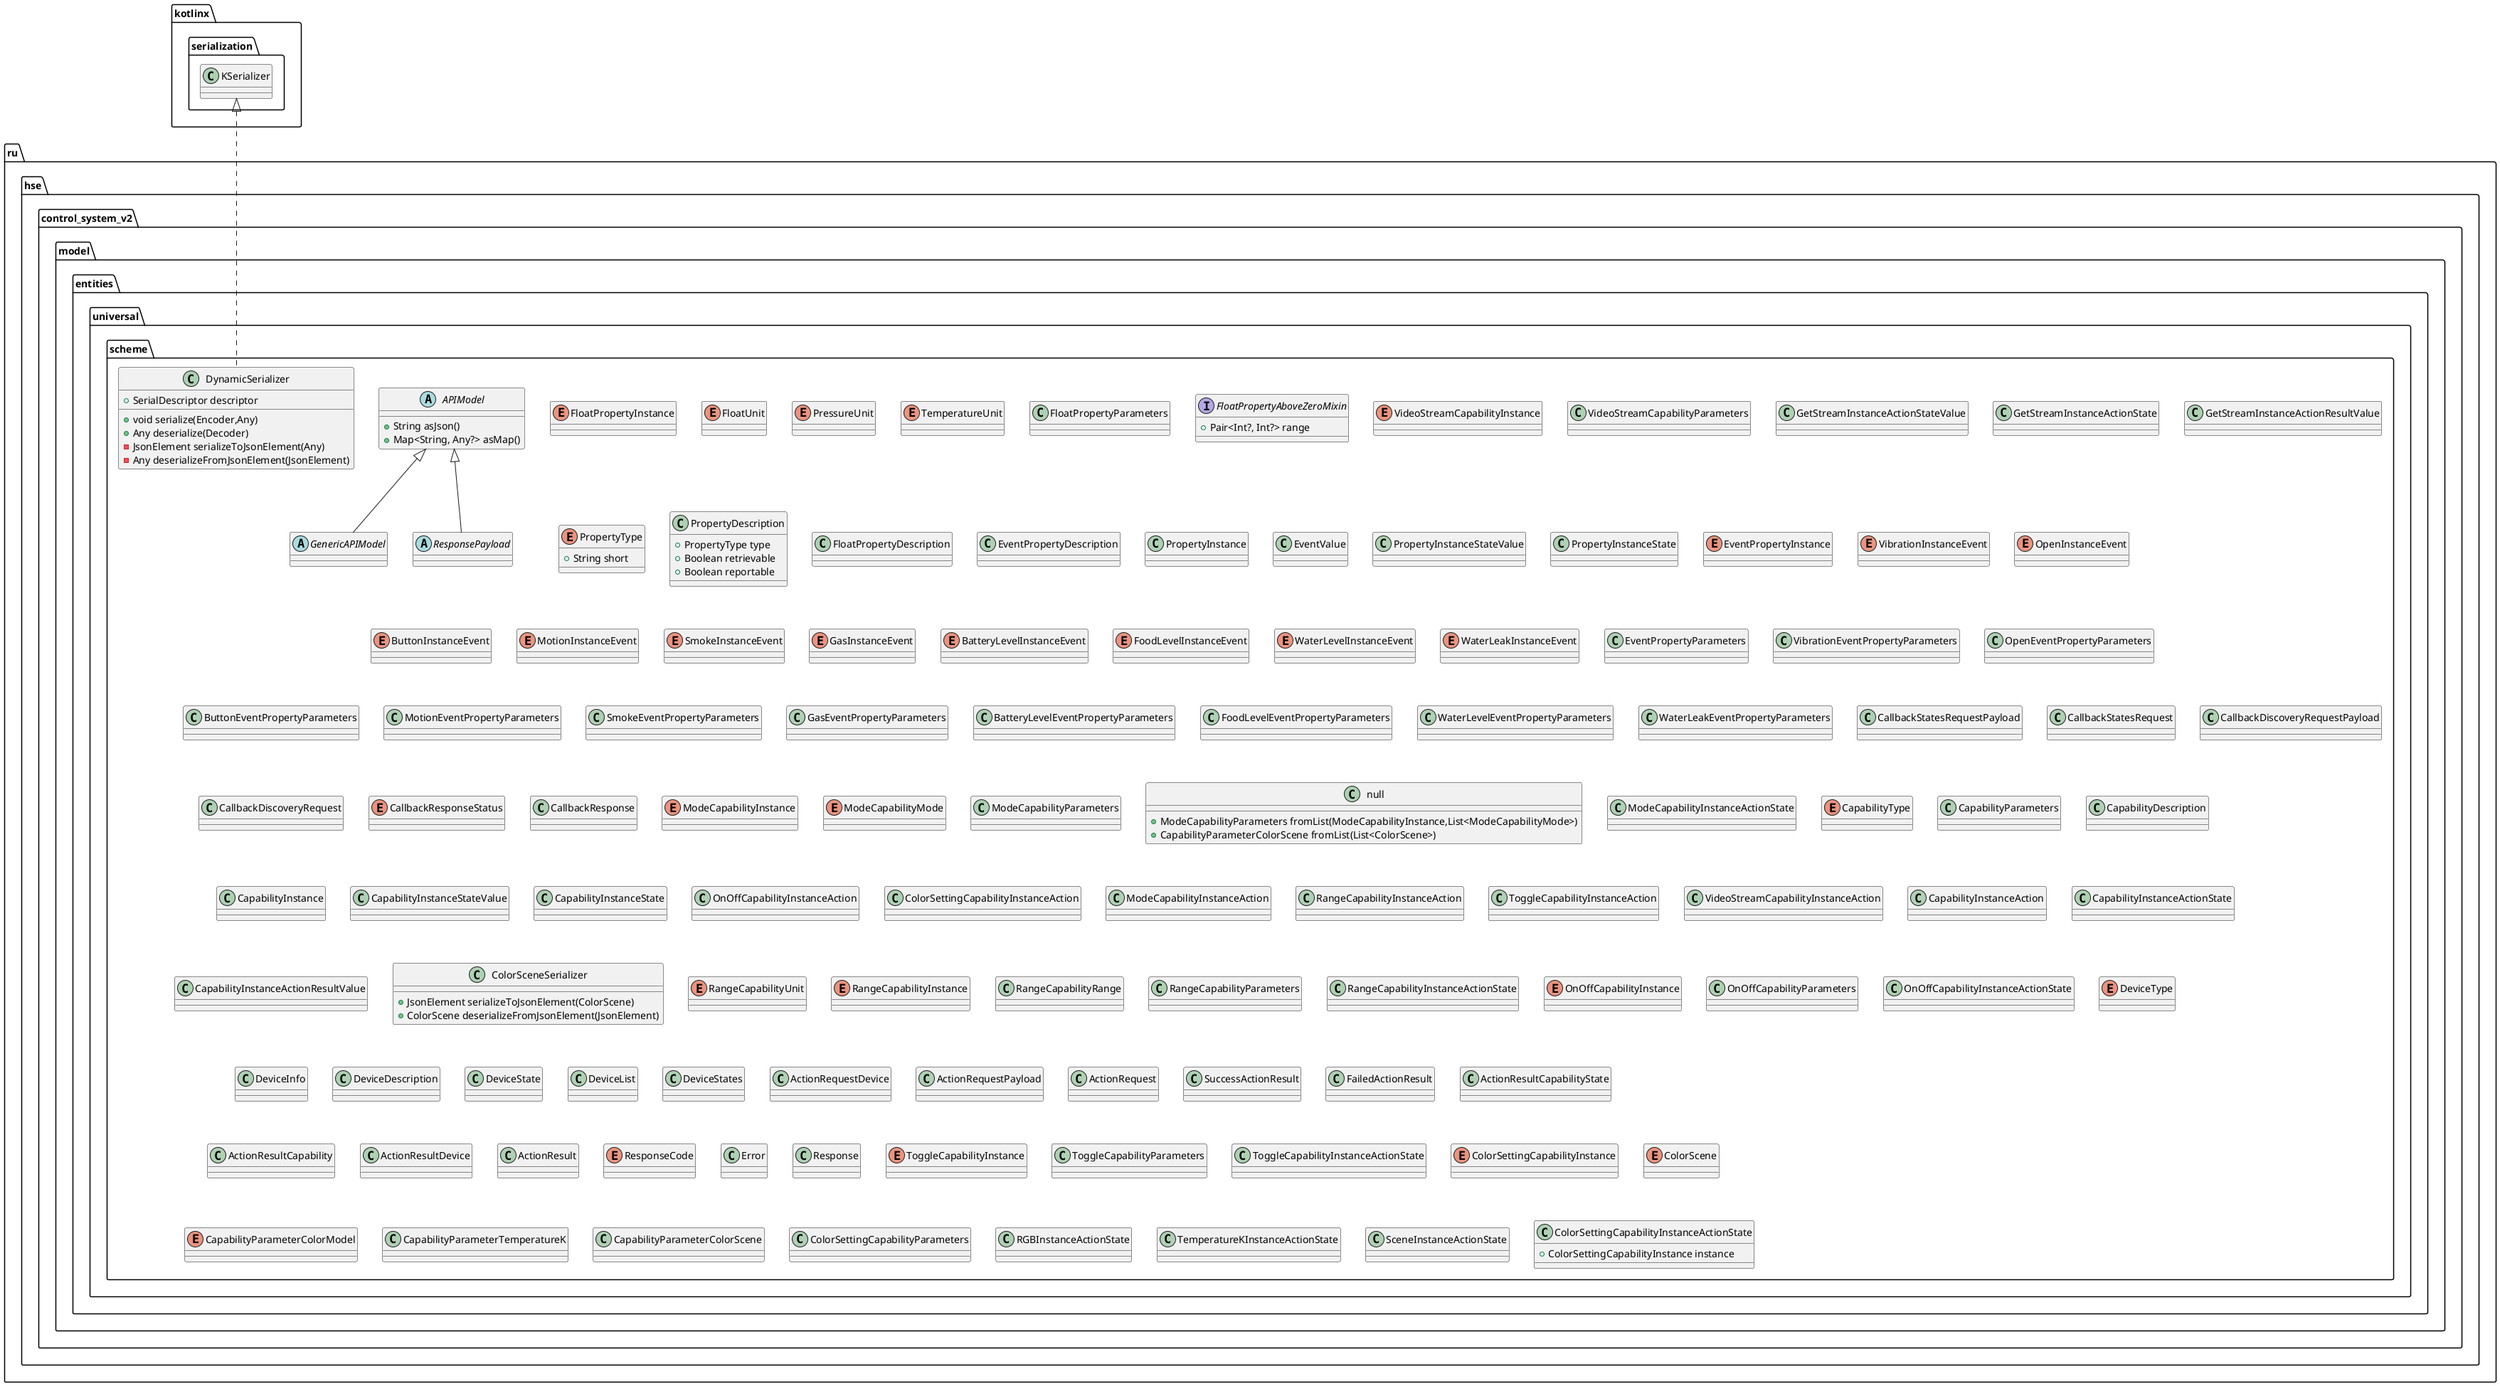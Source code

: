 @startuml
enum ru.hse.control_system_v2.model.entities.universal.scheme.FloatPropertyInstance {
}
enum ru.hse.control_system_v2.model.entities.universal.scheme.FloatUnit {
}
enum ru.hse.control_system_v2.model.entities.universal.scheme.PressureUnit {
}
enum ru.hse.control_system_v2.model.entities.universal.scheme.TemperatureUnit {
}
class ru.hse.control_system_v2.model.entities.universal.scheme.FloatPropertyParameters {
}
interface ru.hse.control_system_v2.model.entities.universal.scheme.FloatPropertyAboveZeroMixin {
+ Pair<Int?, Int?> range
}

abstract class ru.hse.control_system_v2.model.entities.universal.scheme.APIModel {
+ String asJson()
+ Map<String, Any?> asMap()
}

abstract class ru.hse.control_system_v2.model.entities.universal.scheme.GenericAPIModel {
}
enum ru.hse.control_system_v2.model.entities.universal.scheme.VideoStreamCapabilityInstance {
}
class ru.hse.control_system_v2.model.entities.universal.scheme.VideoStreamCapabilityParameters {
}
class ru.hse.control_system_v2.model.entities.universal.scheme.GetStreamInstanceActionStateValue {
}
class ru.hse.control_system_v2.model.entities.universal.scheme.GetStreamInstanceActionState {
}
class ru.hse.control_system_v2.model.entities.universal.scheme.GetStreamInstanceActionResultValue {
}
enum ru.hse.control_system_v2.model.entities.universal.scheme.PropertyType {
+ String short
}

class ru.hse.control_system_v2.model.entities.universal.scheme.PropertyDescription {
+ PropertyType type
+ Boolean retrievable
+ Boolean reportable
}

class ru.hse.control_system_v2.model.entities.universal.scheme.FloatPropertyDescription {
}
class ru.hse.control_system_v2.model.entities.universal.scheme.EventPropertyDescription {
}
class ru.hse.control_system_v2.model.entities.universal.scheme.PropertyInstance {
}
class ru.hse.control_system_v2.model.entities.universal.scheme.EventValue {
}
class ru.hse.control_system_v2.model.entities.universal.scheme.PropertyInstanceStateValue {
}
class ru.hse.control_system_v2.model.entities.universal.scheme.PropertyInstanceState {
}
enum ru.hse.control_system_v2.model.entities.universal.scheme.EventPropertyInstance {
}
enum ru.hse.control_system_v2.model.entities.universal.scheme.VibrationInstanceEvent {
}
enum ru.hse.control_system_v2.model.entities.universal.scheme.OpenInstanceEvent {
}
enum ru.hse.control_system_v2.model.entities.universal.scheme.ButtonInstanceEvent {
}
enum ru.hse.control_system_v2.model.entities.universal.scheme.MotionInstanceEvent {
}
enum ru.hse.control_system_v2.model.entities.universal.scheme.SmokeInstanceEvent {
}
enum ru.hse.control_system_v2.model.entities.universal.scheme.GasInstanceEvent {
}
enum ru.hse.control_system_v2.model.entities.universal.scheme.BatteryLevelInstanceEvent {
}
enum ru.hse.control_system_v2.model.entities.universal.scheme.FoodLevelInstanceEvent {
}
enum ru.hse.control_system_v2.model.entities.universal.scheme.WaterLevelInstanceEvent {
}
enum ru.hse.control_system_v2.model.entities.universal.scheme.WaterLeakInstanceEvent {
}
class ru.hse.control_system_v2.model.entities.universal.scheme.EventPropertyParameters {
}
class ru.hse.control_system_v2.model.entities.universal.scheme.VibrationEventPropertyParameters {
}
class ru.hse.control_system_v2.model.entities.universal.scheme.OpenEventPropertyParameters {
}
class ru.hse.control_system_v2.model.entities.universal.scheme.ButtonEventPropertyParameters {
}
class ru.hse.control_system_v2.model.entities.universal.scheme.MotionEventPropertyParameters {
}
class ru.hse.control_system_v2.model.entities.universal.scheme.SmokeEventPropertyParameters {
}
class ru.hse.control_system_v2.model.entities.universal.scheme.GasEventPropertyParameters {
}
class ru.hse.control_system_v2.model.entities.universal.scheme.BatteryLevelEventPropertyParameters {
}
class ru.hse.control_system_v2.model.entities.universal.scheme.FoodLevelEventPropertyParameters {
}
class ru.hse.control_system_v2.model.entities.universal.scheme.WaterLevelEventPropertyParameters {
}
class ru.hse.control_system_v2.model.entities.universal.scheme.WaterLeakEventPropertyParameters {
}
class ru.hse.control_system_v2.model.entities.universal.scheme.CallbackStatesRequestPayload {
}
class ru.hse.control_system_v2.model.entities.universal.scheme.CallbackStatesRequest {
}
class ru.hse.control_system_v2.model.entities.universal.scheme.CallbackDiscoveryRequestPayload {
}
class ru.hse.control_system_v2.model.entities.universal.scheme.CallbackDiscoveryRequest {
}
enum ru.hse.control_system_v2.model.entities.universal.scheme.CallbackResponseStatus {
}
class ru.hse.control_system_v2.model.entities.universal.scheme.CallbackResponse {
}
enum ru.hse.control_system_v2.model.entities.universal.scheme.ModeCapabilityInstance {
}
enum ru.hse.control_system_v2.model.entities.universal.scheme.ModeCapabilityMode {
}
class ru.hse.control_system_v2.model.entities.universal.scheme.ModeCapabilityParameters {
}
class ru.hse.control_system_v2.model.entities.universal.scheme.null {
+ ModeCapabilityParameters fromList(ModeCapabilityInstance,List<ModeCapabilityMode>)
}

class ru.hse.control_system_v2.model.entities.universal.scheme.ModeCapabilityInstanceActionState {
}
enum ru.hse.control_system_v2.model.entities.universal.scheme.CapabilityType {
}
class ru.hse.control_system_v2.model.entities.universal.scheme.CapabilityParameters {
}
class ru.hse.control_system_v2.model.entities.universal.scheme.CapabilityDescription {
}
class ru.hse.control_system_v2.model.entities.universal.scheme.CapabilityInstance {
}
class ru.hse.control_system_v2.model.entities.universal.scheme.CapabilityInstanceStateValue {
}
class ru.hse.control_system_v2.model.entities.universal.scheme.CapabilityInstanceState {
}
class ru.hse.control_system_v2.model.entities.universal.scheme.OnOffCapabilityInstanceAction {
}
class ru.hse.control_system_v2.model.entities.universal.scheme.ColorSettingCapabilityInstanceAction {
}
class ru.hse.control_system_v2.model.entities.universal.scheme.ModeCapabilityInstanceAction {
}
class ru.hse.control_system_v2.model.entities.universal.scheme.RangeCapabilityInstanceAction {
}
class ru.hse.control_system_v2.model.entities.universal.scheme.ToggleCapabilityInstanceAction {
}
class ru.hse.control_system_v2.model.entities.universal.scheme.VideoStreamCapabilityInstanceAction {
}
class ru.hse.control_system_v2.model.entities.universal.scheme.CapabilityInstanceAction {
}
class ru.hse.control_system_v2.model.entities.universal.scheme.CapabilityInstanceActionState {
}
class ru.hse.control_system_v2.model.entities.universal.scheme.CapabilityInstanceActionResultValue {
}
class ru.hse.control_system_v2.model.entities.universal.scheme.DynamicSerializer {
+ SerialDescriptor descriptor
+ void serialize(Encoder,Any)
+ Any deserialize(Decoder)
- JsonElement serializeToJsonElement(Any)
- Any deserializeFromJsonElement(JsonElement)
}


class ru.hse.control_system_v2.model.entities.universal.scheme.ColorSceneSerializer {
+ JsonElement serializeToJsonElement(ColorScene)
+ ColorScene deserializeFromJsonElement(JsonElement)
}

enum ru.hse.control_system_v2.model.entities.universal.scheme.RangeCapabilityUnit {
}
enum ru.hse.control_system_v2.model.entities.universal.scheme.RangeCapabilityInstance {
}
class ru.hse.control_system_v2.model.entities.universal.scheme.RangeCapabilityRange {
}
class ru.hse.control_system_v2.model.entities.universal.scheme.RangeCapabilityParameters {
}
class ru.hse.control_system_v2.model.entities.universal.scheme.RangeCapabilityInstanceActionState {
}
enum ru.hse.control_system_v2.model.entities.universal.scheme.OnOffCapabilityInstance {
}
class ru.hse.control_system_v2.model.entities.universal.scheme.OnOffCapabilityParameters {
}
class ru.hse.control_system_v2.model.entities.universal.scheme.OnOffCapabilityInstanceActionState {
}
enum ru.hse.control_system_v2.model.entities.universal.scheme.DeviceType {
}
class ru.hse.control_system_v2.model.entities.universal.scheme.DeviceInfo {
}
class ru.hse.control_system_v2.model.entities.universal.scheme.DeviceDescription {
}
class ru.hse.control_system_v2.model.entities.universal.scheme.DeviceState {
}
class ru.hse.control_system_v2.model.entities.universal.scheme.DeviceList {
}
class ru.hse.control_system_v2.model.entities.universal.scheme.DeviceStates {
}
class ru.hse.control_system_v2.model.entities.universal.scheme.ActionRequestDevice {
}
class ru.hse.control_system_v2.model.entities.universal.scheme.ActionRequestPayload {
}
class ru.hse.control_system_v2.model.entities.universal.scheme.ActionRequest {
}
class ru.hse.control_system_v2.model.entities.universal.scheme.SuccessActionResult {
}
class ru.hse.control_system_v2.model.entities.universal.scheme.FailedActionResult {
}
class ru.hse.control_system_v2.model.entities.universal.scheme.ActionResultCapabilityState {
}
class ru.hse.control_system_v2.model.entities.universal.scheme.ActionResultCapability {
}
class ru.hse.control_system_v2.model.entities.universal.scheme.ActionResultDevice {
}
class ru.hse.control_system_v2.model.entities.universal.scheme.ActionResult {
}
enum ru.hse.control_system_v2.model.entities.universal.scheme.ResponseCode {
}
abstract class ru.hse.control_system_v2.model.entities.universal.scheme.ResponsePayload {
}
class ru.hse.control_system_v2.model.entities.universal.scheme.Error {
}
class ru.hse.control_system_v2.model.entities.universal.scheme.Response {
}
enum ru.hse.control_system_v2.model.entities.universal.scheme.ToggleCapabilityInstance {
}
class ru.hse.control_system_v2.model.entities.universal.scheme.ToggleCapabilityParameters {
}
class ru.hse.control_system_v2.model.entities.universal.scheme.ToggleCapabilityInstanceActionState {
}
enum ru.hse.control_system_v2.model.entities.universal.scheme.ColorSettingCapabilityInstance {
}
enum ru.hse.control_system_v2.model.entities.universal.scheme.ColorScene {
}
enum ru.hse.control_system_v2.model.entities.universal.scheme.CapabilityParameterColorModel {
}
class ru.hse.control_system_v2.model.entities.universal.scheme.CapabilityParameterTemperatureK {
}
class ru.hse.control_system_v2.model.entities.universal.scheme.CapabilityParameterColorScene {
}
class ru.hse.control_system_v2.model.entities.universal.scheme.null {
+ CapabilityParameterColorScene fromList(List<ColorScene>)
}

class ru.hse.control_system_v2.model.entities.universal.scheme.ColorSettingCapabilityParameters {
}
class ru.hse.control_system_v2.model.entities.universal.scheme.RGBInstanceActionState {
}
class ru.hse.control_system_v2.model.entities.universal.scheme.TemperatureKInstanceActionState {
}
class ru.hse.control_system_v2.model.entities.universal.scheme.SceneInstanceActionState {
}
class ru.hse.control_system_v2.model.entities.universal.scheme.ColorSettingCapabilityInstanceActionState {
+ ColorSettingCapabilityInstance instance
}



ru.hse.control_system_v2.model.entities.universal.scheme.APIModel <|-- ru.hse.control_system_v2.model.entities.universal.scheme.GenericAPIModel
kotlinx.serialization.KSerializer <|.. ru.hse.control_system_v2.model.entities.universal.scheme.DynamicSerializer
ru.hse.control_system_v2.model.entities.universal.scheme.APIModel <|-- ru.hse.control_system_v2.model.entities.universal.scheme.ResponsePayload
@enduml